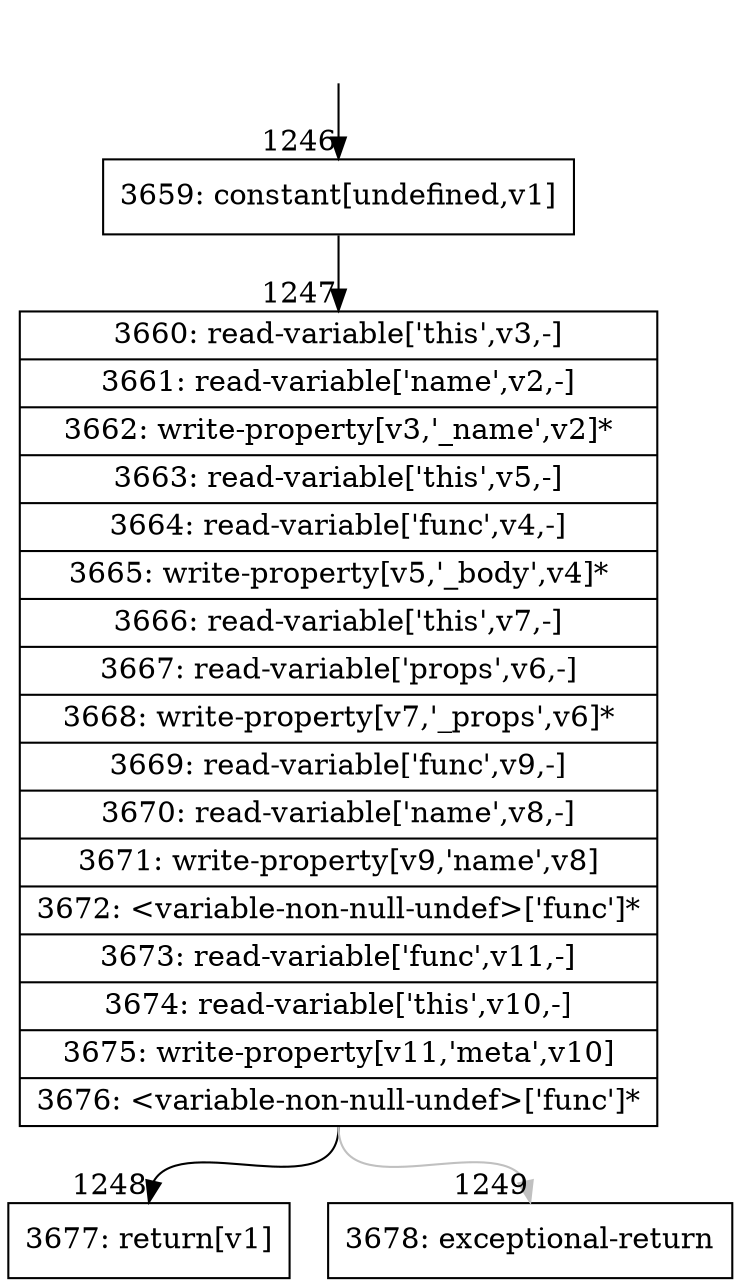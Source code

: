 digraph {
rankdir="TD"
BB_entry151[shape=none,label=""];
BB_entry151 -> BB1246 [tailport=s, headport=n, headlabel="    1246"]
BB1246 [shape=record label="{3659: constant[undefined,v1]}" ] 
BB1246 -> BB1247 [tailport=s, headport=n, headlabel="      1247"]
BB1247 [shape=record label="{3660: read-variable['this',v3,-]|3661: read-variable['name',v2,-]|3662: write-property[v3,'_name',v2]*|3663: read-variable['this',v5,-]|3664: read-variable['func',v4,-]|3665: write-property[v5,'_body',v4]*|3666: read-variable['this',v7,-]|3667: read-variable['props',v6,-]|3668: write-property[v7,'_props',v6]*|3669: read-variable['func',v9,-]|3670: read-variable['name',v8,-]|3671: write-property[v9,'name',v8]|3672: \<variable-non-null-undef\>['func']*|3673: read-variable['func',v11,-]|3674: read-variable['this',v10,-]|3675: write-property[v11,'meta',v10]|3676: \<variable-non-null-undef\>['func']*}" ] 
BB1247 -> BB1248 [tailport=s, headport=n, headlabel="      1248"]
BB1247 -> BB1249 [tailport=s, headport=n, color=gray, headlabel="      1249"]
BB1248 [shape=record label="{3677: return[v1]}" ] 
BB1249 [shape=record label="{3678: exceptional-return}" ] 
//#$~ 1411
}

